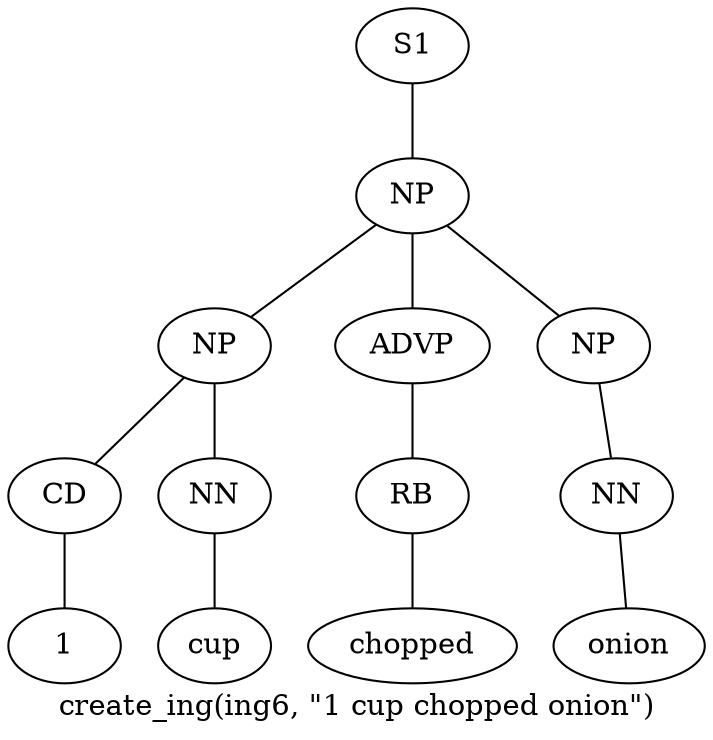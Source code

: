 graph SyntaxGraph {
	label = "create_ing(ing6, \"1 cup chopped onion\")";
	Node0 [label="S1"];
	Node1 [label="NP"];
	Node2 [label="NP"];
	Node3 [label="CD"];
	Node4 [label="1"];
	Node5 [label="NN"];
	Node6 [label="cup"];
	Node7 [label="ADVP"];
	Node8 [label="RB"];
	Node9 [label="chopped"];
	Node10 [label="NP"];
	Node11 [label="NN"];
	Node12 [label="onion"];

	Node0 -- Node1;
	Node1 -- Node2;
	Node1 -- Node7;
	Node1 -- Node10;
	Node2 -- Node3;
	Node2 -- Node5;
	Node3 -- Node4;
	Node5 -- Node6;
	Node7 -- Node8;
	Node8 -- Node9;
	Node10 -- Node11;
	Node11 -- Node12;
}